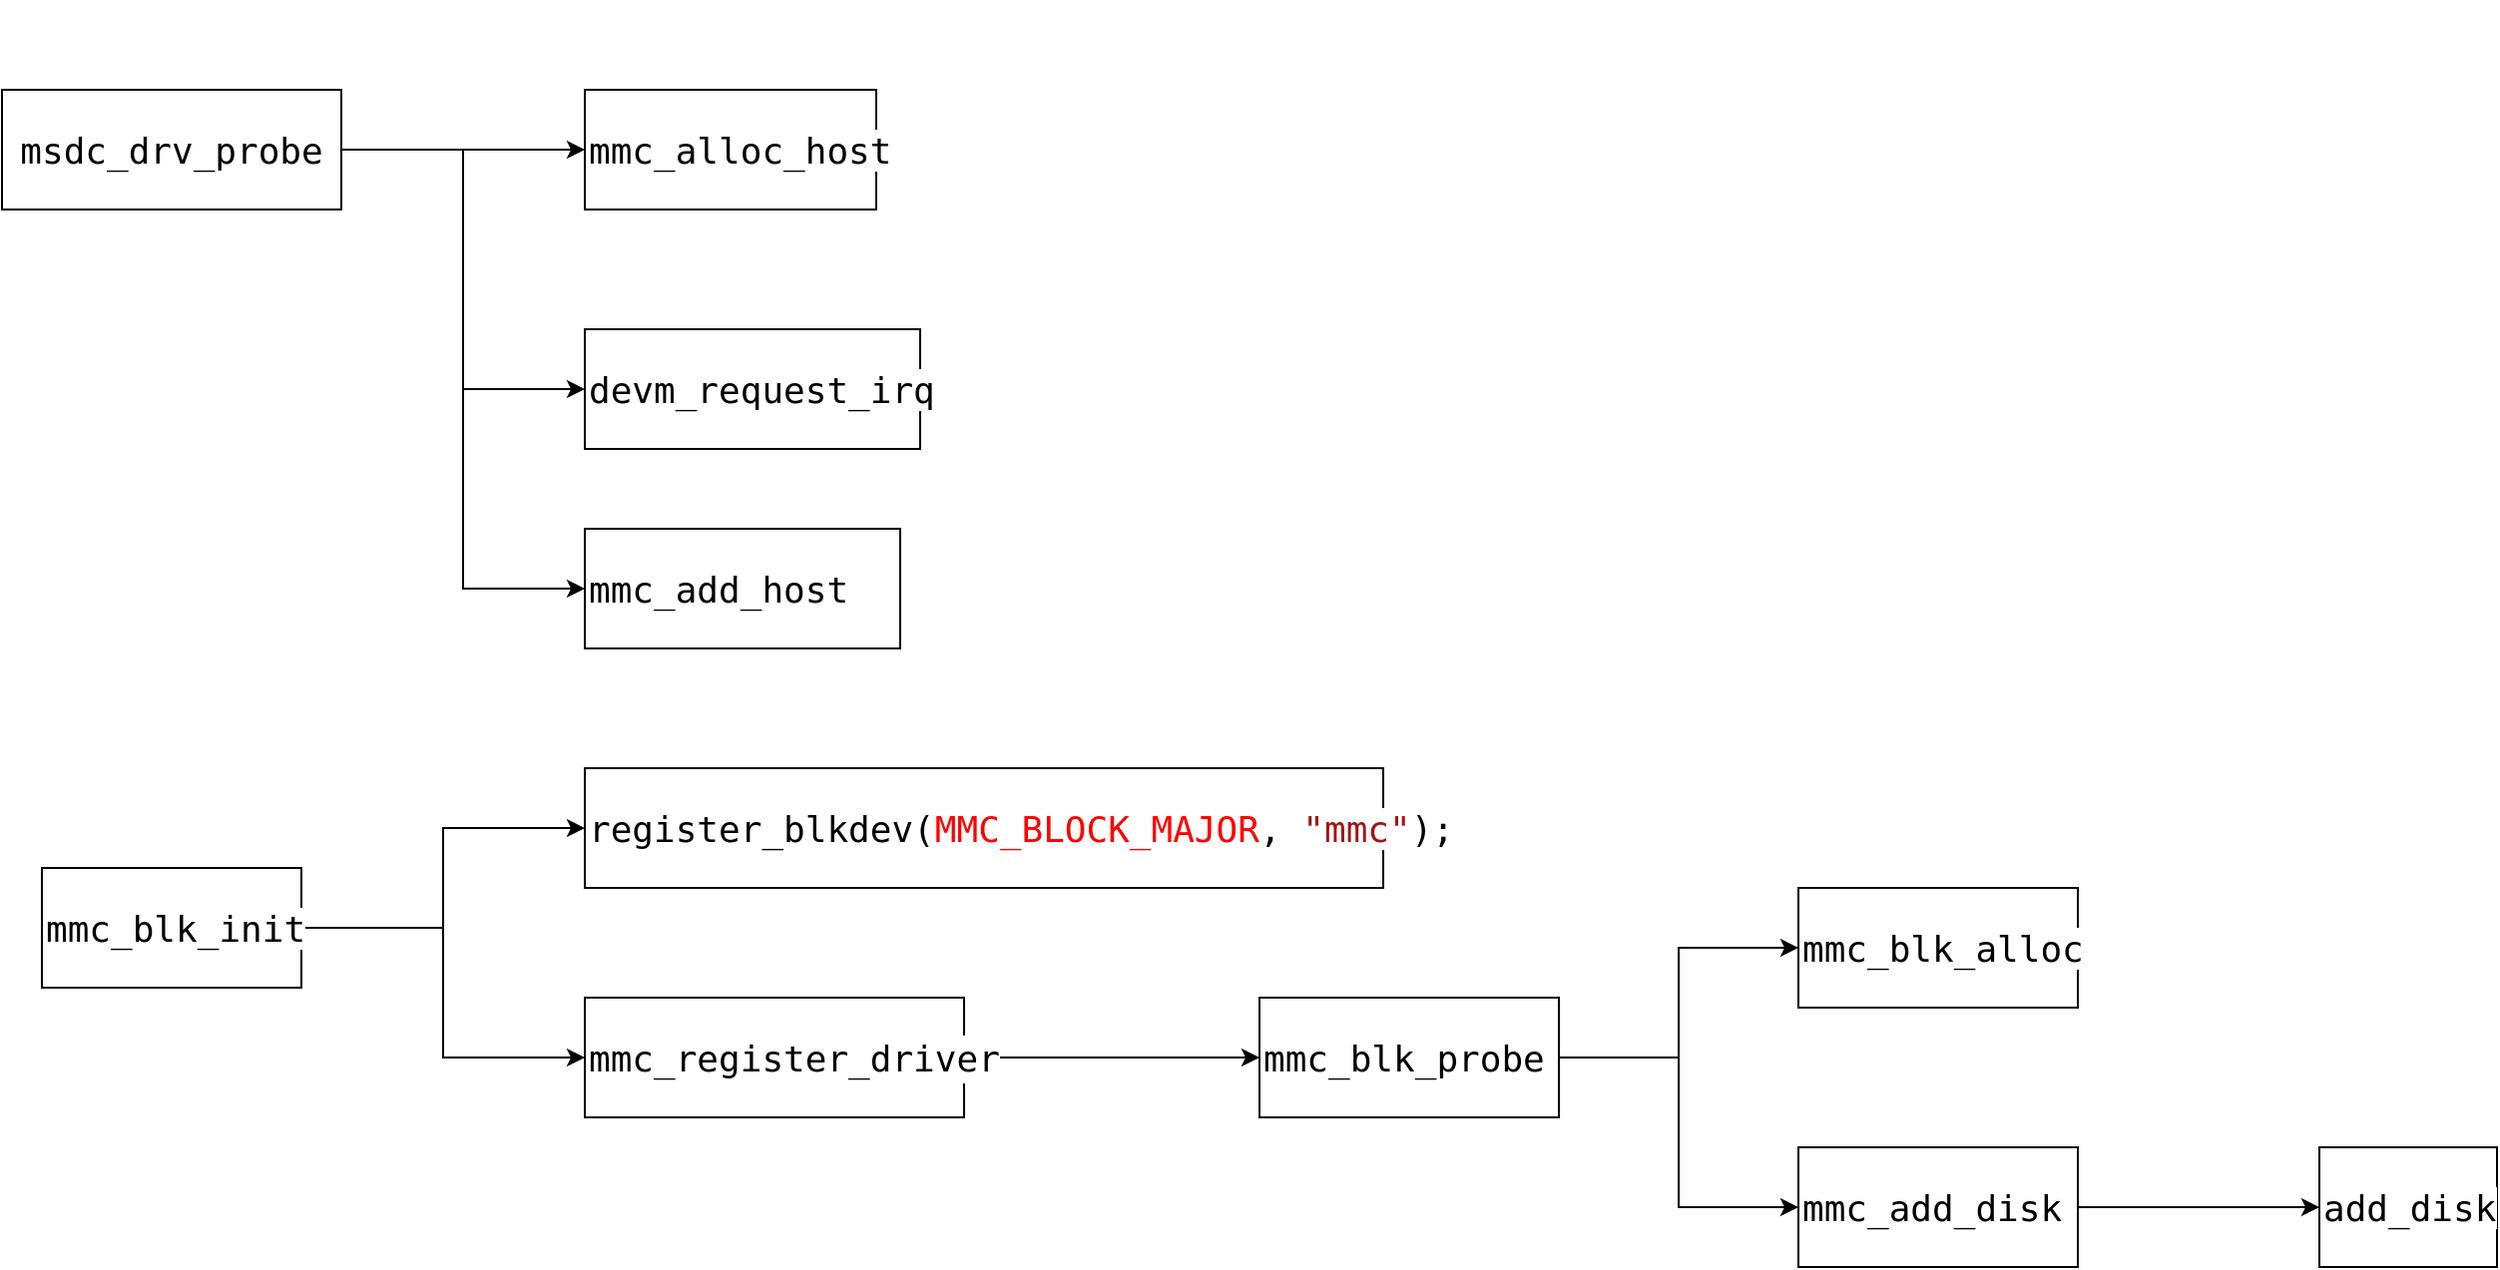 <mxfile version="14.7.0" type="github">
  <diagram id="oNSS92o_-GYiXgV0fH33" name="Page-1">
    <mxGraphModel dx="1035" dy="533" grid="1" gridSize="10" guides="1" tooltips="1" connect="1" arrows="1" fold="1" page="1" pageScale="1" pageWidth="827" pageHeight="1169" math="0" shadow="0">
      <root>
        <mxCell id="0" />
        <mxCell id="1" parent="0" />
        <mxCell id="2YFqyYWapaVs9yzSWr-e-1" value="&lt;div style=&quot;background-color: rgb(255 , 255 , 255) ; font-family: &amp;#34;droid sans mono&amp;#34; , monospace , monospace , &amp;#34;droid sans fallback&amp;#34; ; font-size: 18px ; line-height: 24px&quot;&gt;&lt;br&gt;&lt;/div&gt;" style="text;html=1;align=center;verticalAlign=middle;resizable=0;points=[];autosize=1;strokeColor=none;" vertex="1" parent="1">
          <mxGeometry x="70" y="85" width="20" height="30" as="geometry" />
        </mxCell>
        <mxCell id="2YFqyYWapaVs9yzSWr-e-6" style="edgeStyle=orthogonalEdgeStyle;rounded=0;orthogonalLoop=1;jettySize=auto;html=1;entryX=0;entryY=0.5;entryDx=0;entryDy=0;" edge="1" parent="1" source="2YFqyYWapaVs9yzSWr-e-2" target="2YFqyYWapaVs9yzSWr-e-4">
          <mxGeometry relative="1" as="geometry" />
        </mxCell>
        <mxCell id="2YFqyYWapaVs9yzSWr-e-11" style="edgeStyle=orthogonalEdgeStyle;rounded=0;orthogonalLoop=1;jettySize=auto;html=1;entryX=0;entryY=0.5;entryDx=0;entryDy=0;" edge="1" parent="1" source="2YFqyYWapaVs9yzSWr-e-2" target="2YFqyYWapaVs9yzSWr-e-8">
          <mxGeometry relative="1" as="geometry" />
        </mxCell>
        <mxCell id="2YFqyYWapaVs9yzSWr-e-12" style="edgeStyle=orthogonalEdgeStyle;rounded=0;orthogonalLoop=1;jettySize=auto;html=1;entryX=0;entryY=0.5;entryDx=0;entryDy=0;" edge="1" parent="1" source="2YFqyYWapaVs9yzSWr-e-2" target="2YFqyYWapaVs9yzSWr-e-10">
          <mxGeometry relative="1" as="geometry" />
        </mxCell>
        <mxCell id="2YFqyYWapaVs9yzSWr-e-2" value="&lt;span style=&quot;font-family: &amp;#34;droid sans mono&amp;#34; , monospace , monospace , &amp;#34;droid sans fallback&amp;#34; ; font-size: 18px ; background-color: rgb(255 , 255 , 255)&quot;&gt;msdc_drv_probe&lt;/span&gt;" style="rounded=0;whiteSpace=wrap;html=1;" vertex="1" parent="1">
          <mxGeometry x="20" y="130" width="170" height="60" as="geometry" />
        </mxCell>
        <mxCell id="2YFqyYWapaVs9yzSWr-e-3" value="&lt;div style=&quot;color: rgb(0 , 0 , 0) ; background-color: rgb(255 , 255 , 255) ; font-family: &amp;#34;droid sans mono&amp;#34; , monospace , monospace , &amp;#34;droid sans fallback&amp;#34; ; font-weight: normal ; font-size: 18px ; line-height: 24px&quot;&gt;&lt;br&gt;&lt;/div&gt;" style="text;whiteSpace=wrap;html=1;" vertex="1" parent="1">
          <mxGeometry x="300" y="85" width="170" height="40" as="geometry" />
        </mxCell>
        <mxCell id="2YFqyYWapaVs9yzSWr-e-4" value="&lt;span style=&quot;font-family: &amp;#34;droid sans mono&amp;#34; , monospace , monospace , &amp;#34;droid sans fallback&amp;#34; ; font-size: 18px ; background-color: rgb(255 , 255 , 255)&quot;&gt;mmc_alloc_host&lt;/span&gt;" style="rounded=0;whiteSpace=wrap;html=1;fillColor=none;gradientColor=none;align=left;" vertex="1" parent="1">
          <mxGeometry x="312" y="130" width="146" height="60" as="geometry" />
        </mxCell>
        <mxCell id="2YFqyYWapaVs9yzSWr-e-8" value="&lt;span style=&quot;font-family: &amp;#34;droid sans mono&amp;#34; , monospace , monospace , &amp;#34;droid sans fallback&amp;#34; ; font-size: 18px ; background-color: rgb(255 , 255 , 255)&quot;&gt;devm_request_irq&lt;/span&gt;" style="rounded=0;whiteSpace=wrap;html=1;fillColor=none;gradientColor=none;align=left;" vertex="1" parent="1">
          <mxGeometry x="312" y="250" width="168" height="60" as="geometry" />
        </mxCell>
        <mxCell id="2YFqyYWapaVs9yzSWr-e-10" value="&lt;span style=&quot;font-family: &amp;#34;droid sans mono&amp;#34; , monospace , monospace , &amp;#34;droid sans fallback&amp;#34; ; font-size: 18px ; background-color: rgb(255 , 255 , 255)&quot;&gt;mmc_add_host&lt;/span&gt;" style="rounded=0;whiteSpace=wrap;html=1;fillColor=none;gradientColor=none;align=left;" vertex="1" parent="1">
          <mxGeometry x="312" y="350" width="158" height="60" as="geometry" />
        </mxCell>
        <mxCell id="2YFqyYWapaVs9yzSWr-e-18" style="edgeStyle=orthogonalEdgeStyle;rounded=0;orthogonalLoop=1;jettySize=auto;html=1;entryX=0;entryY=0.5;entryDx=0;entryDy=0;" edge="1" parent="1" source="2YFqyYWapaVs9yzSWr-e-14" target="2YFqyYWapaVs9yzSWr-e-16">
          <mxGeometry relative="1" as="geometry" />
        </mxCell>
        <mxCell id="2YFqyYWapaVs9yzSWr-e-19" style="edgeStyle=orthogonalEdgeStyle;rounded=0;orthogonalLoop=1;jettySize=auto;html=1;entryX=0;entryY=0.5;entryDx=0;entryDy=0;" edge="1" parent="1" source="2YFqyYWapaVs9yzSWr-e-14" target="2YFqyYWapaVs9yzSWr-e-17">
          <mxGeometry relative="1" as="geometry" />
        </mxCell>
        <mxCell id="2YFqyYWapaVs9yzSWr-e-14" value="&lt;span style=&quot;font-family: &amp;#34;droid sans mono&amp;#34; , monospace , monospace , &amp;#34;droid sans fallback&amp;#34; ; font-size: 18px ; background-color: rgb(255 , 255 , 255)&quot;&gt;mmc_blk_init&lt;/span&gt;" style="rounded=0;whiteSpace=wrap;html=1;fillColor=none;gradientColor=none;align=left;" vertex="1" parent="1">
          <mxGeometry x="40" y="520" width="130" height="60" as="geometry" />
        </mxCell>
        <mxCell id="2YFqyYWapaVs9yzSWr-e-15" value="&lt;div style=&quot;color: rgb(0 , 0 , 0) ; background-color: rgb(255 , 255 , 255) ; font-family: &amp;#34;droid sans mono&amp;#34; , monospace , monospace , &amp;#34;droid sans fallback&amp;#34; ; font-weight: normal ; font-size: 18px ; line-height: 24px&quot;&gt;&lt;br&gt;&lt;/div&gt;" style="text;whiteSpace=wrap;html=1;" vertex="1" parent="1">
          <mxGeometry x="270" y="490" width="420" height="40" as="geometry" />
        </mxCell>
        <mxCell id="2YFqyYWapaVs9yzSWr-e-16" value="&lt;span style=&quot;font-family: &amp;#34;droid sans mono&amp;#34; , monospace , monospace , &amp;#34;droid sans fallback&amp;#34; ; font-size: 18px ; background-color: rgb(255 , 255 , 255)&quot;&gt;register_blkdev(&lt;/span&gt;&lt;span style=&quot;font-family: &amp;#34;droid sans mono&amp;#34; , monospace , monospace , &amp;#34;droid sans fallback&amp;#34; ; font-size: 18px ; background-color: rgb(255 , 255 , 255) ; color: rgb(255 , 0 , 0)&quot;&gt;MMC_BLOCK_MAJOR&lt;/span&gt;&lt;span style=&quot;font-family: &amp;#34;droid sans mono&amp;#34; , monospace , monospace , &amp;#34;droid sans fallback&amp;#34; ; font-size: 18px ; background-color: rgb(255 , 255 , 255)&quot;&gt;,&amp;nbsp;&lt;/span&gt;&lt;span style=&quot;font-family: &amp;#34;droid sans mono&amp;#34; , monospace , monospace , &amp;#34;droid sans fallback&amp;#34; ; font-size: 18px ; background-color: rgb(255 , 255 , 255) ; color: rgb(163 , 21 , 21)&quot;&gt;&quot;mmc&quot;&lt;/span&gt;&lt;span style=&quot;font-family: &amp;#34;droid sans mono&amp;#34; , monospace , monospace , &amp;#34;droid sans fallback&amp;#34; ; font-size: 18px ; background-color: rgb(255 , 255 , 255)&quot;&gt;);&lt;/span&gt;" style="rounded=0;whiteSpace=wrap;html=1;fillColor=none;gradientColor=none;align=left;" vertex="1" parent="1">
          <mxGeometry x="312" y="470" width="400" height="60" as="geometry" />
        </mxCell>
        <mxCell id="2YFqyYWapaVs9yzSWr-e-23" style="edgeStyle=orthogonalEdgeStyle;rounded=0;orthogonalLoop=1;jettySize=auto;html=1;entryX=0;entryY=0.5;entryDx=0;entryDy=0;" edge="1" parent="1" source="2YFqyYWapaVs9yzSWr-e-17" target="2YFqyYWapaVs9yzSWr-e-21">
          <mxGeometry relative="1" as="geometry" />
        </mxCell>
        <mxCell id="2YFqyYWapaVs9yzSWr-e-17" value="&lt;div style=&quot;background-color: rgb(255 , 255 , 255) ; font-family: &amp;#34;droid sans mono&amp;#34; , monospace , monospace , &amp;#34;droid sans fallback&amp;#34; ; font-size: 18px ; line-height: 24px&quot;&gt;mmc_register_driver&lt;/div&gt;" style="rounded=0;whiteSpace=wrap;html=1;fillColor=none;gradientColor=none;align=left;" vertex="1" parent="1">
          <mxGeometry x="312" y="585" width="190" height="60" as="geometry" />
        </mxCell>
        <mxCell id="2YFqyYWapaVs9yzSWr-e-29" style="edgeStyle=orthogonalEdgeStyle;rounded=0;orthogonalLoop=1;jettySize=auto;html=1;entryX=0;entryY=0.5;entryDx=0;entryDy=0;" edge="1" parent="1" source="2YFqyYWapaVs9yzSWr-e-21" target="2YFqyYWapaVs9yzSWr-e-25">
          <mxGeometry relative="1" as="geometry" />
        </mxCell>
        <mxCell id="2YFqyYWapaVs9yzSWr-e-30" style="edgeStyle=orthogonalEdgeStyle;rounded=0;orthogonalLoop=1;jettySize=auto;html=1;entryX=0;entryY=0.5;entryDx=0;entryDy=0;" edge="1" parent="1" source="2YFqyYWapaVs9yzSWr-e-21" target="2YFqyYWapaVs9yzSWr-e-28">
          <mxGeometry relative="1" as="geometry" />
        </mxCell>
        <mxCell id="2YFqyYWapaVs9yzSWr-e-21" value="&lt;span style=&quot;font-family: &amp;#34;droid sans mono&amp;#34; , monospace , monospace , &amp;#34;droid sans fallback&amp;#34; ; font-size: 18px ; background-color: rgb(255 , 255 , 255)&quot;&gt;mmc_blk_probe&lt;/span&gt;" style="rounded=0;whiteSpace=wrap;html=1;fillColor=none;gradientColor=none;align=left;" vertex="1" parent="1">
          <mxGeometry x="650" y="585" width="150" height="60" as="geometry" />
        </mxCell>
        <mxCell id="2YFqyYWapaVs9yzSWr-e-25" value="&lt;span style=&quot;font-family: &amp;#34;droid sans mono&amp;#34; , monospace , monospace , &amp;#34;droid sans fallback&amp;#34; ; font-size: 18px ; background-color: rgb(255 , 255 , 255)&quot;&gt;mmc_blk_alloc&lt;/span&gt;" style="rounded=0;whiteSpace=wrap;html=1;fillColor=none;gradientColor=none;align=left;" vertex="1" parent="1">
          <mxGeometry x="920" y="530" width="140" height="60" as="geometry" />
        </mxCell>
        <mxCell id="2YFqyYWapaVs9yzSWr-e-33" style="edgeStyle=orthogonalEdgeStyle;rounded=0;orthogonalLoop=1;jettySize=auto;html=1;entryX=0;entryY=0.5;entryDx=0;entryDy=0;" edge="1" parent="1" source="2YFqyYWapaVs9yzSWr-e-28" target="2YFqyYWapaVs9yzSWr-e-32">
          <mxGeometry relative="1" as="geometry" />
        </mxCell>
        <mxCell id="2YFqyYWapaVs9yzSWr-e-28" value="&lt;span style=&quot;font-family: &amp;#34;droid sans mono&amp;#34; , monospace , monospace , &amp;#34;droid sans fallback&amp;#34; ; font-size: 18px ; background-color: rgb(255 , 255 , 255)&quot;&gt;mmc_add_disk&lt;/span&gt;" style="rounded=0;whiteSpace=wrap;html=1;fillColor=none;gradientColor=none;align=left;" vertex="1" parent="1">
          <mxGeometry x="920" y="660" width="140" height="60" as="geometry" />
        </mxCell>
        <mxCell id="2YFqyYWapaVs9yzSWr-e-32" value="&lt;span style=&quot;font-family: &amp;#34;droid sans mono&amp;#34; , monospace , monospace , &amp;#34;droid sans fallback&amp;#34; ; font-size: 18px ; background-color: rgb(255 , 255 , 255)&quot;&gt;add_disk&lt;/span&gt;" style="rounded=0;whiteSpace=wrap;html=1;fillColor=none;gradientColor=none;align=left;" vertex="1" parent="1">
          <mxGeometry x="1181" y="660" width="89" height="60" as="geometry" />
        </mxCell>
      </root>
    </mxGraphModel>
  </diagram>
</mxfile>

